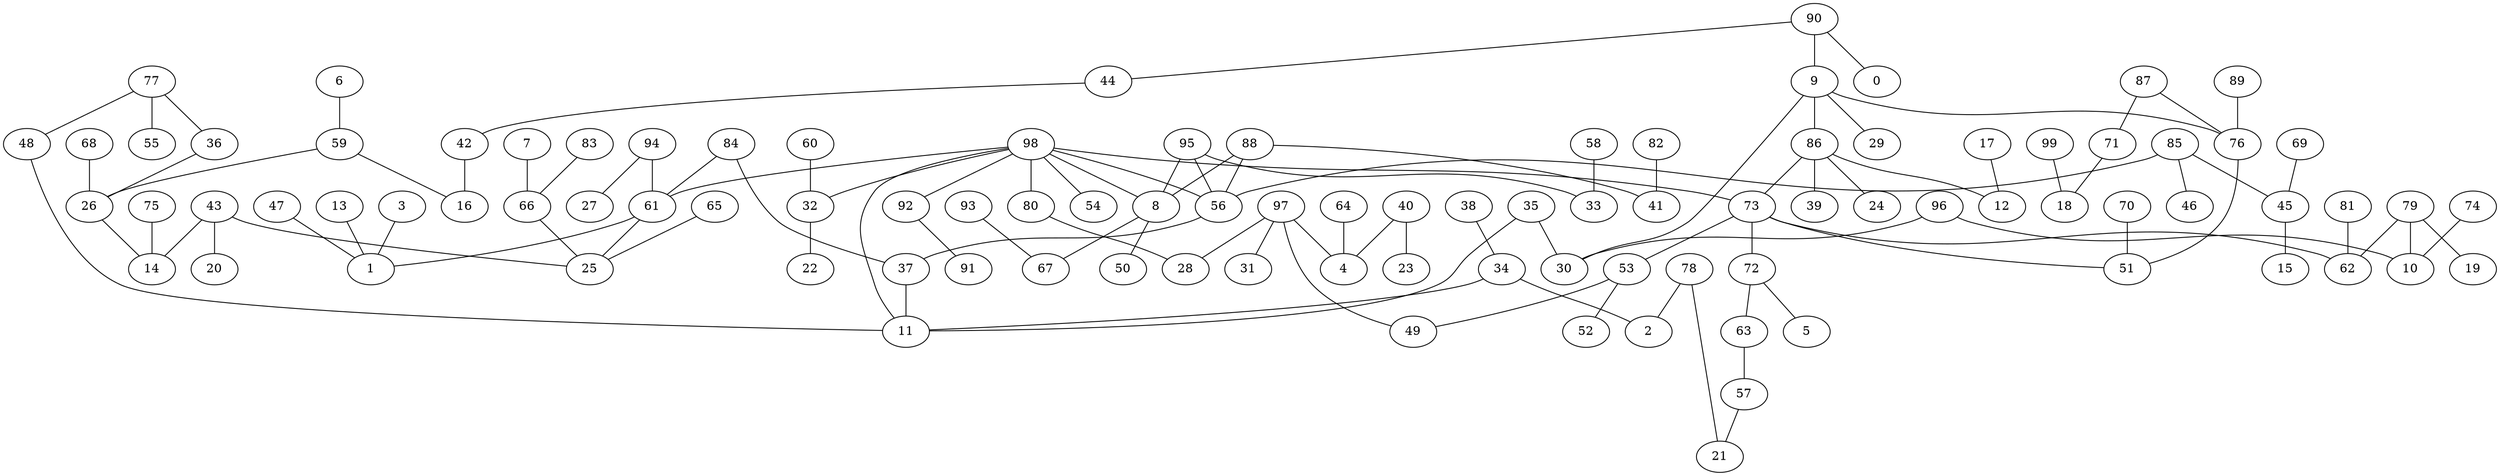 digraph GG_graph {

subgraph G_graph {
edge [color = black]
"17" -> "12" [dir = none]
"60" -> "32" [dir = none]
"99" -> "18" [dir = none]
"82" -> "41" [dir = none]
"71" -> "18" [dir = none]
"78" -> "21" [dir = none]
"78" -> "2" [dir = none]
"89" -> "76" [dir = none]
"84" -> "61" [dir = none]
"58" -> "33" [dir = none]
"75" -> "14" [dir = none]
"64" -> "4" [dir = none]
"40" -> "23" [dir = none]
"40" -> "4" [dir = none]
"93" -> "67" [dir = none]
"97" -> "4" [dir = none]
"97" -> "31" [dir = none]
"97" -> "28" [dir = none]
"26" -> "14" [dir = none]
"32" -> "22" [dir = none]
"35" -> "11" [dir = none]
"8" -> "50" [dir = none]
"8" -> "67" [dir = none]
"83" -> "66" [dir = none]
"36" -> "26" [dir = none]
"63" -> "57" [dir = none]
"76" -> "51" [dir = none]
"77" -> "36" [dir = none]
"77" -> "55" [dir = none]
"77" -> "48" [dir = none]
"98" -> "92" [dir = none]
"98" -> "8" [dir = none]
"98" -> "32" [dir = none]
"98" -> "56" [dir = none]
"98" -> "54" [dir = none]
"98" -> "61" [dir = none]
"98" -> "80" [dir = none]
"98" -> "11" [dir = none]
"98" -> "73" [dir = none]
"34" -> "2" [dir = none]
"34" -> "11" [dir = none]
"70" -> "51" [dir = none]
"66" -> "25" [dir = none]
"73" -> "53" [dir = none]
"73" -> "51" [dir = none]
"73" -> "62" [dir = none]
"73" -> "72" [dir = none]
"38" -> "34" [dir = none]
"61" -> "1" [dir = none]
"61" -> "25" [dir = none]
"48" -> "11" [dir = none]
"72" -> "5" [dir = none]
"72" -> "63" [dir = none]
"86" -> "24" [dir = none]
"86" -> "39" [dir = none]
"86" -> "12" [dir = none]
"86" -> "73" [dir = none]
"87" -> "71" [dir = none]
"87" -> "76" [dir = none]
"79" -> "10" [dir = none]
"79" -> "19" [dir = none]
"79" -> "62" [dir = none]
"56" -> "37" [dir = none]
"45" -> "15" [dir = none]
"3" -> "1" [dir = none]
"90" -> "0" [dir = none]
"90" -> "44" [dir = none]
"90" -> "9" [dir = none]
"80" -> "28" [dir = none]
"85" -> "46" [dir = none]
"85" -> "45" [dir = none]
"85" -> "56" [dir = none]
"92" -> "91" [dir = none]
"96" -> "30" [dir = none]
"96" -> "10" [dir = none]
"43" -> "20" [dir = none]
"43" -> "25" [dir = none]
"47" -> "1" [dir = none]
"95" -> "33" [dir = none]
"95" -> "56" [dir = none]
"69" -> "45" [dir = none]
"81" -> "62" [dir = none]
"53" -> "52" [dir = none]
"53" -> "49" [dir = none]
"59" -> "16" [dir = none]
"59" -> "26" [dir = none]
"74" -> "10" [dir = none]
"13" -> "1" [dir = none]
"9" -> "29" [dir = none]
"9" -> "76" [dir = none]
"6" -> "59" [dir = none]
"88" -> "41" [dir = none]
"88" -> "8" [dir = none]
"65" -> "25" [dir = none]
"7" -> "66" [dir = none]
"94" -> "27" [dir = none]
"94" -> "61" [dir = none]
"44" -> "42" [dir = none]
"68" -> "26" [dir = none]
"42" -> "16" [dir = none]
"57" -> "21" [dir = none]
"84" -> "37" [dir = none]
"37" -> "11" [dir = none]
"97" -> "49" [dir = none]
"9" -> "86" [dir = none]
"95" -> "8" [dir = none]
"35" -> "30" [dir = none]
"9" -> "30" [dir = none]
"43" -> "14" [dir = none]
"88" -> "56" [dir = none]
}

}
